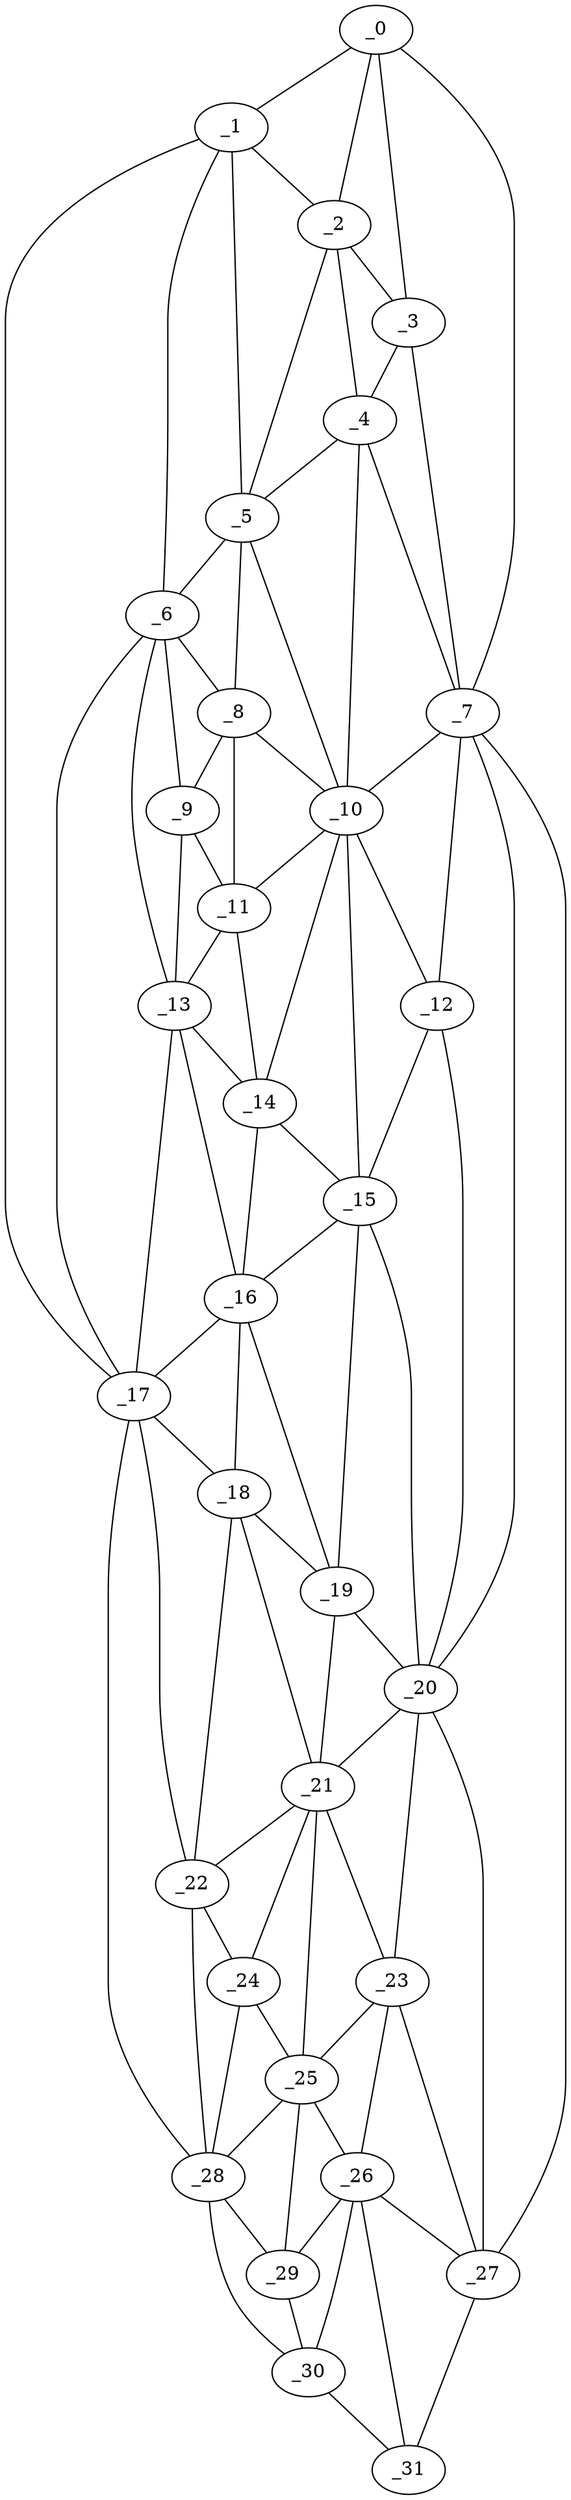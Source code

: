 graph "obj69__0.gxl" {
	_0	 [x=6,
		y=79];
	_1	 [x=8,
		y=60];
	_0 -- _1	 [valence=1];
	_2	 [x=9,
		y=72];
	_0 -- _2	 [valence=2];
	_3	 [x=20,
		y=81];
	_0 -- _3	 [valence=1];
	_7	 [x=31,
		y=84];
	_0 -- _7	 [valence=1];
	_1 -- _2	 [valence=2];
	_5	 [x=25,
		y=63];
	_1 -- _5	 [valence=2];
	_6	 [x=29,
		y=55];
	_1 -- _6	 [valence=2];
	_17	 [x=70,
		y=44];
	_1 -- _17	 [valence=1];
	_2 -- _3	 [valence=2];
	_4	 [x=21,
		y=74];
	_2 -- _4	 [valence=1];
	_2 -- _5	 [valence=2];
	_3 -- _4	 [valence=2];
	_3 -- _7	 [valence=1];
	_4 -- _5	 [valence=2];
	_4 -- _7	 [valence=2];
	_10	 [x=36,
		y=72];
	_4 -- _10	 [valence=2];
	_5 -- _6	 [valence=1];
	_8	 [x=32,
		y=60];
	_5 -- _8	 [valence=2];
	_5 -- _10	 [valence=1];
	_6 -- _8	 [valence=2];
	_9	 [x=36,
		y=55];
	_6 -- _9	 [valence=1];
	_13	 [x=51,
		y=51];
	_6 -- _13	 [valence=2];
	_6 -- _17	 [valence=2];
	_7 -- _10	 [valence=1];
	_12	 [x=45,
		y=81];
	_7 -- _12	 [valence=2];
	_20	 [x=87,
		y=80];
	_7 -- _20	 [valence=2];
	_27	 [x=114,
		y=79];
	_7 -- _27	 [valence=1];
	_8 -- _9	 [valence=1];
	_8 -- _10	 [valence=2];
	_11	 [x=42,
		y=56];
	_8 -- _11	 [valence=2];
	_9 -- _11	 [valence=2];
	_9 -- _13	 [valence=2];
	_10 -- _11	 [valence=2];
	_10 -- _12	 [valence=2];
	_14	 [x=52,
		y=61];
	_10 -- _14	 [valence=2];
	_15	 [x=54,
		y=70];
	_10 -- _15	 [valence=2];
	_11 -- _13	 [valence=1];
	_11 -- _14	 [valence=2];
	_12 -- _15	 [valence=2];
	_12 -- _20	 [valence=2];
	_13 -- _14	 [valence=2];
	_16	 [x=66,
		y=60];
	_13 -- _16	 [valence=1];
	_13 -- _17	 [valence=2];
	_14 -- _15	 [valence=1];
	_14 -- _16	 [valence=2];
	_15 -- _16	 [valence=2];
	_19	 [x=83,
		y=66];
	_15 -- _19	 [valence=1];
	_15 -- _20	 [valence=2];
	_16 -- _17	 [valence=2];
	_18	 [x=79,
		y=61];
	_16 -- _18	 [valence=1];
	_16 -- _19	 [valence=2];
	_17 -- _18	 [valence=2];
	_22	 [x=93,
		y=48];
	_17 -- _22	 [valence=2];
	_28	 [x=122,
		y=47];
	_17 -- _28	 [valence=1];
	_18 -- _19	 [valence=2];
	_21	 [x=92,
		y=61];
	_18 -- _21	 [valence=1];
	_18 -- _22	 [valence=1];
	_19 -- _20	 [valence=2];
	_19 -- _21	 [valence=2];
	_20 -- _21	 [valence=2];
	_23	 [x=104,
		y=65];
	_20 -- _23	 [valence=1];
	_20 -- _27	 [valence=2];
	_21 -- _22	 [valence=2];
	_21 -- _23	 [valence=2];
	_24	 [x=107,
		y=49];
	_21 -- _24	 [valence=2];
	_25	 [x=108,
		y=61];
	_21 -- _25	 [valence=2];
	_22 -- _24	 [valence=1];
	_22 -- _28	 [valence=1];
	_23 -- _25	 [valence=1];
	_26	 [x=113,
		y=70];
	_23 -- _26	 [valence=2];
	_23 -- _27	 [valence=1];
	_24 -- _25	 [valence=1];
	_24 -- _28	 [valence=2];
	_25 -- _26	 [valence=2];
	_25 -- _28	 [valence=2];
	_29	 [x=122,
		y=62];
	_25 -- _29	 [valence=2];
	_26 -- _27	 [valence=2];
	_26 -- _29	 [valence=2];
	_30	 [x=125,
		y=69];
	_26 -- _30	 [valence=1];
	_31	 [x=125,
		y=76];
	_26 -- _31	 [valence=1];
	_27 -- _31	 [valence=1];
	_28 -- _29	 [valence=2];
	_28 -- _30	 [valence=1];
	_29 -- _30	 [valence=2];
	_30 -- _31	 [valence=1];
}
